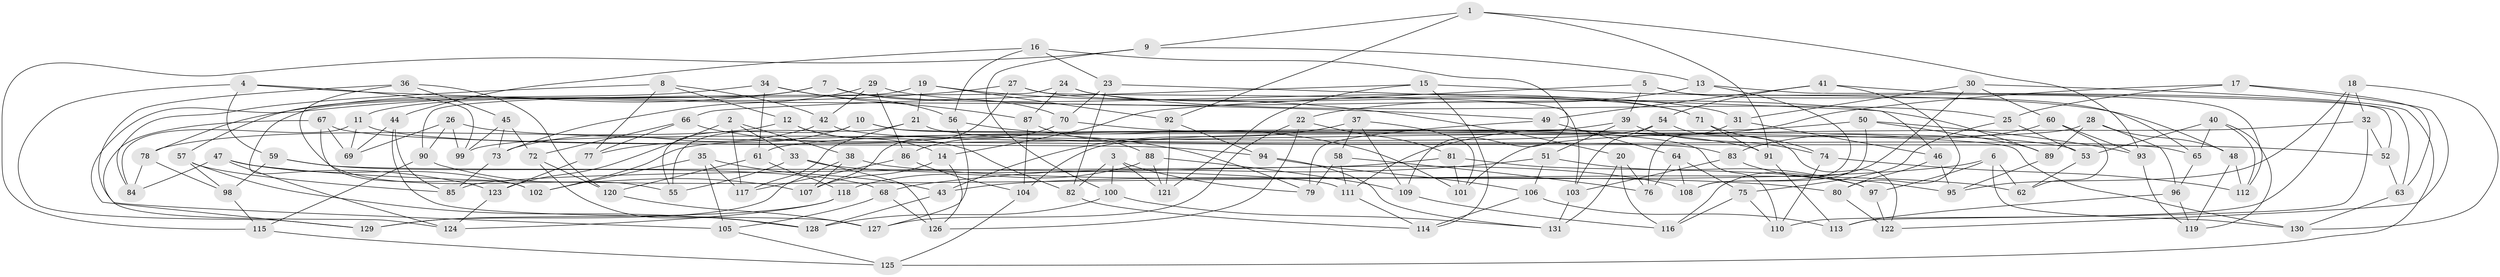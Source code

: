 // Generated by graph-tools (version 1.1) at 2025/03/03/09/25 03:03:07]
// undirected, 131 vertices, 262 edges
graph export_dot {
graph [start="1"]
  node [color=gray90,style=filled];
  1;
  2;
  3;
  4;
  5;
  6;
  7;
  8;
  9;
  10;
  11;
  12;
  13;
  14;
  15;
  16;
  17;
  18;
  19;
  20;
  21;
  22;
  23;
  24;
  25;
  26;
  27;
  28;
  29;
  30;
  31;
  32;
  33;
  34;
  35;
  36;
  37;
  38;
  39;
  40;
  41;
  42;
  43;
  44;
  45;
  46;
  47;
  48;
  49;
  50;
  51;
  52;
  53;
  54;
  55;
  56;
  57;
  58;
  59;
  60;
  61;
  62;
  63;
  64;
  65;
  66;
  67;
  68;
  69;
  70;
  71;
  72;
  73;
  74;
  75;
  76;
  77;
  78;
  79;
  80;
  81;
  82;
  83;
  84;
  85;
  86;
  87;
  88;
  89;
  90;
  91;
  92;
  93;
  94;
  95;
  96;
  97;
  98;
  99;
  100;
  101;
  102;
  103;
  104;
  105;
  106;
  107;
  108;
  109;
  110;
  111;
  112;
  113;
  114;
  115;
  116;
  117;
  118;
  119;
  120;
  121;
  122;
  123;
  124;
  125;
  126;
  127;
  128;
  129;
  130;
  131;
  1 -- 9;
  1 -- 92;
  1 -- 93;
  1 -- 91;
  2 -- 38;
  2 -- 33;
  2 -- 123;
  2 -- 117;
  3 -- 79;
  3 -- 100;
  3 -- 121;
  3 -- 82;
  4 -- 49;
  4 -- 99;
  4 -- 59;
  4 -- 129;
  5 -- 39;
  5 -- 112;
  5 -- 14;
  5 -- 65;
  6 -- 97;
  6 -- 43;
  6 -- 62;
  6 -- 130;
  7 -- 11;
  7 -- 70;
  7 -- 71;
  7 -- 78;
  8 -- 84;
  8 -- 77;
  8 -- 42;
  8 -- 12;
  9 -- 115;
  9 -- 100;
  9 -- 13;
  10 -- 110;
  10 -- 55;
  10 -- 130;
  10 -- 77;
  11 -- 84;
  11 -- 53;
  11 -- 69;
  12 -- 14;
  12 -- 78;
  12 -- 82;
  13 -- 52;
  13 -- 108;
  13 -- 22;
  14 -- 126;
  14 -- 107;
  15 -- 121;
  15 -- 114;
  15 -- 48;
  15 -- 66;
  16 -- 44;
  16 -- 56;
  16 -- 23;
  16 -- 109;
  17 -- 63;
  17 -- 111;
  17 -- 25;
  17 -- 122;
  18 -- 130;
  18 -- 110;
  18 -- 95;
  18 -- 32;
  19 -- 92;
  19 -- 123;
  19 -- 20;
  19 -- 21;
  20 -- 116;
  20 -- 131;
  20 -- 76;
  21 -- 65;
  21 -- 55;
  21 -- 117;
  22 -- 126;
  22 -- 81;
  22 -- 127;
  23 -- 46;
  23 -- 82;
  23 -- 70;
  24 -- 71;
  24 -- 90;
  24 -- 25;
  24 -- 87;
  25 -- 53;
  25 -- 75;
  26 -- 99;
  26 -- 52;
  26 -- 69;
  26 -- 90;
  27 -- 107;
  27 -- 31;
  27 -- 129;
  27 -- 103;
  28 -- 89;
  28 -- 96;
  28 -- 48;
  28 -- 104;
  29 -- 89;
  29 -- 86;
  29 -- 42;
  29 -- 73;
  30 -- 125;
  30 -- 31;
  30 -- 60;
  30 -- 116;
  31 -- 46;
  31 -- 76;
  32 -- 113;
  32 -- 52;
  32 -- 101;
  33 -- 108;
  33 -- 126;
  33 -- 55;
  34 -- 61;
  34 -- 87;
  34 -- 56;
  34 -- 57;
  35 -- 102;
  35 -- 105;
  35 -- 117;
  35 -- 43;
  36 -- 120;
  36 -- 45;
  36 -- 55;
  36 -- 105;
  37 -- 43;
  37 -- 58;
  37 -- 101;
  37 -- 109;
  38 -- 107;
  38 -- 129;
  38 -- 62;
  39 -- 51;
  39 -- 74;
  39 -- 102;
  40 -- 112;
  40 -- 53;
  40 -- 119;
  40 -- 65;
  41 -- 54;
  41 -- 63;
  41 -- 49;
  41 -- 80;
  42 -- 83;
  42 -- 73;
  43 -- 128;
  44 -- 85;
  44 -- 127;
  44 -- 69;
  45 -- 72;
  45 -- 73;
  45 -- 99;
  46 -- 80;
  46 -- 95;
  47 -- 102;
  47 -- 80;
  47 -- 124;
  47 -- 84;
  48 -- 112;
  48 -- 119;
  49 -- 79;
  49 -- 64;
  50 -- 61;
  50 -- 93;
  50 -- 108;
  50 -- 89;
  51 -- 106;
  51 -- 97;
  51 -- 68;
  52 -- 63;
  53 -- 62;
  54 -- 99;
  54 -- 103;
  54 -- 122;
  56 -- 101;
  56 -- 127;
  57 -- 98;
  57 -- 128;
  57 -- 85;
  58 -- 111;
  58 -- 76;
  58 -- 79;
  59 -- 68;
  59 -- 111;
  59 -- 98;
  60 -- 83;
  60 -- 62;
  60 -- 93;
  61 -- 120;
  61 -- 118;
  63 -- 130;
  64 -- 76;
  64 -- 75;
  64 -- 108;
  65 -- 96;
  66 -- 72;
  66 -- 79;
  66 -- 77;
  67 -- 102;
  67 -- 124;
  67 -- 94;
  67 -- 69;
  68 -- 105;
  68 -- 126;
  70 -- 86;
  70 -- 91;
  71 -- 74;
  71 -- 91;
  72 -- 120;
  72 -- 128;
  73 -- 85;
  74 -- 110;
  74 -- 112;
  75 -- 116;
  75 -- 110;
  77 -- 123;
  78 -- 98;
  78 -- 84;
  80 -- 122;
  81 -- 101;
  81 -- 97;
  81 -- 85;
  82 -- 114;
  83 -- 95;
  83 -- 103;
  86 -- 104;
  86 -- 117;
  87 -- 104;
  87 -- 88;
  88 -- 109;
  88 -- 118;
  88 -- 121;
  89 -- 95;
  90 -- 115;
  90 -- 107;
  91 -- 113;
  92 -- 94;
  92 -- 121;
  93 -- 119;
  94 -- 131;
  94 -- 106;
  96 -- 119;
  96 -- 113;
  97 -- 122;
  98 -- 115;
  100 -- 131;
  100 -- 128;
  103 -- 131;
  104 -- 125;
  105 -- 125;
  106 -- 114;
  106 -- 113;
  109 -- 116;
  111 -- 114;
  115 -- 125;
  118 -- 129;
  118 -- 124;
  120 -- 127;
  123 -- 124;
}
